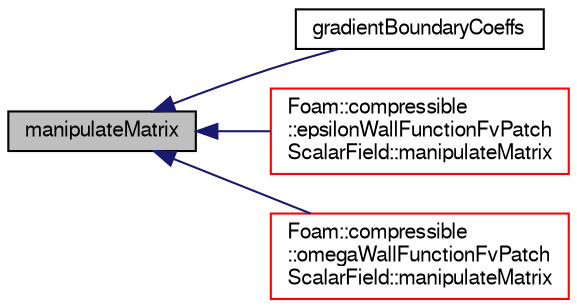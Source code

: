 digraph "manipulateMatrix"
{
  bgcolor="transparent";
  edge [fontname="FreeSans",fontsize="10",labelfontname="FreeSans",labelfontsize="10"];
  node [fontname="FreeSans",fontsize="10",shape=record];
  rankdir="LR";
  Node2055 [label="manipulateMatrix",height=0.2,width=0.4,color="black", fillcolor="grey75", style="filled", fontcolor="black"];
  Node2055 -> Node2056 [dir="back",color="midnightblue",fontsize="10",style="solid",fontname="FreeSans"];
  Node2056 [label="gradientBoundaryCoeffs",height=0.2,width=0.4,color="black",URL="$a22354.html#ac7b65e2f43671830c727efe609613877",tooltip="Return the matrix source coefficients corresponding to the. "];
  Node2055 -> Node2057 [dir="back",color="midnightblue",fontsize="10",style="solid",fontname="FreeSans"];
  Node2057 [label="Foam::compressible\l::epsilonWallFunctionFvPatch\lScalarField::manipulateMatrix",height=0.2,width=0.4,color="red",URL="$a30682.html#a3f0cafc1e1afd9a71ada8385e3fa343a",tooltip="Manipulate matrix. "];
  Node2055 -> Node2060 [dir="back",color="midnightblue",fontsize="10",style="solid",fontname="FreeSans"];
  Node2060 [label="Foam::compressible\l::omegaWallFunctionFvPatch\lScalarField::manipulateMatrix",height=0.2,width=0.4,color="red",URL="$a30726.html#a3f0cafc1e1afd9a71ada8385e3fa343a",tooltip="Manipulate matrix. "];
}
